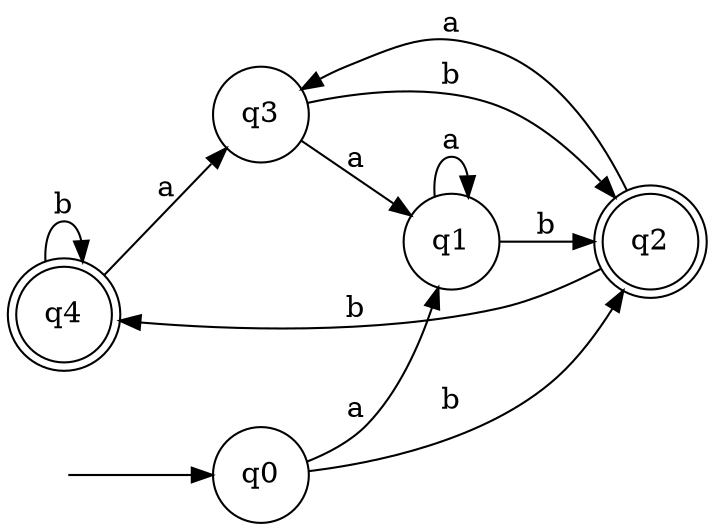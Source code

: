 digraph AFD {
    rankdir=LR;
    node [shape = doublecircle]; q4 q2;
    node [shape = circle];
    __start__ [shape=point, style=invis];
    __start__ -> "q0";
    "q0" -> "q1" [label="a"];
    "q4" -> "q3" [label="a"];
    "q0" -> "q2" [label="b"];
    "q2" -> "q4" [label="b"];
    "q3" -> "q1" [label="a"];
    "q4" -> "q4" [label="b"];
    "q1" -> "q2" [label="b"];
    "q1" -> "q1" [label="a"];
    "q3" -> "q2" [label="b"];
    "q2" -> "q3" [label="a"];
}
